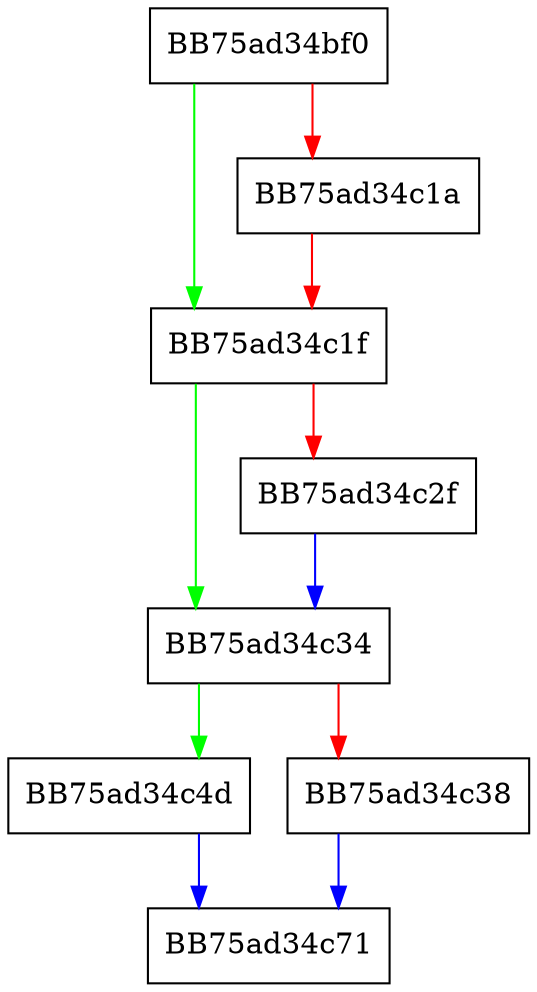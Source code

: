 digraph GetRawChunk {
  node [shape="box"];
  graph [splines=ortho];
  BB75ad34bf0 -> BB75ad34c1f [color="green"];
  BB75ad34bf0 -> BB75ad34c1a [color="red"];
  BB75ad34c1a -> BB75ad34c1f [color="red"];
  BB75ad34c1f -> BB75ad34c34 [color="green"];
  BB75ad34c1f -> BB75ad34c2f [color="red"];
  BB75ad34c2f -> BB75ad34c34 [color="blue"];
  BB75ad34c34 -> BB75ad34c4d [color="green"];
  BB75ad34c34 -> BB75ad34c38 [color="red"];
  BB75ad34c38 -> BB75ad34c71 [color="blue"];
  BB75ad34c4d -> BB75ad34c71 [color="blue"];
}